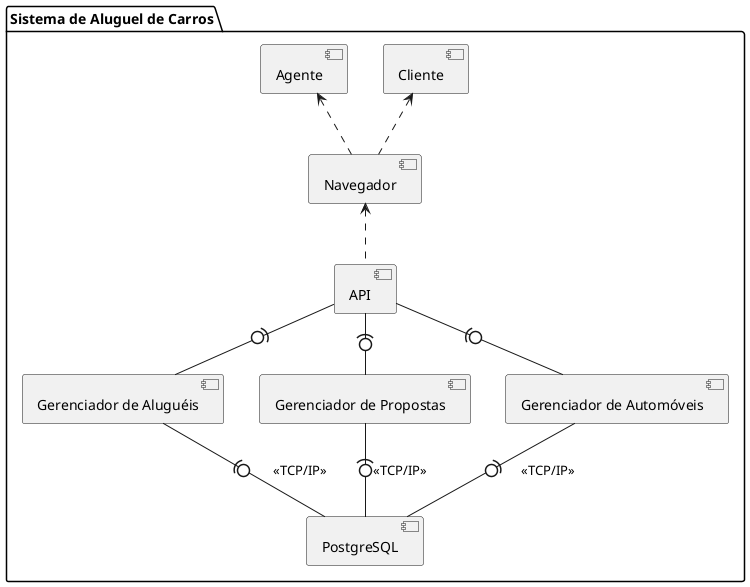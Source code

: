 diagrama de componentes
@startuml

package "Sistema de Aluguel de Carros" {
    
    [Navegador] <.. [API]

    [API] -(0- [Gerenciador de Aluguéis]
    [API] -(0- [Gerenciador de Propostas]
    [API] -(0- [Gerenciador de Automóveis]

    [Gerenciador de Aluguéis] -(0- [PostgreSQL]:<<TCP/IP>>
    [Gerenciador de Propostas] -(0- [PostgreSQL]:<<TCP/IP>>
    [Gerenciador de Automóveis] -(0- [PostgreSQL]:<<TCP/IP>>

    [Cliente] <.. [Navegador]
    [Agente] <.. [Navegador]

}

@enduml
